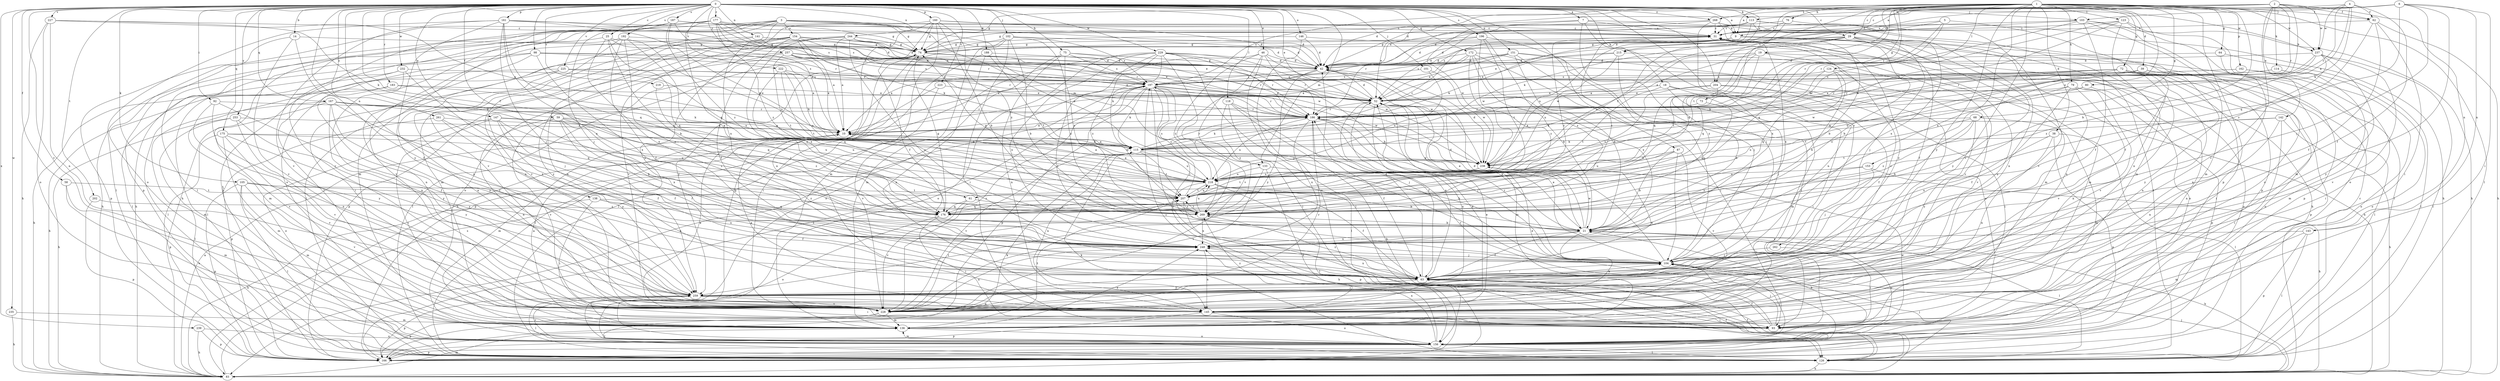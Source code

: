strict digraph  {
0;
1;
2;
3;
4;
5;
6;
7;
9;
10;
14;
18;
19;
21;
25;
29;
31;
38;
39;
42;
46;
52;
58;
59;
61;
62;
63;
64;
68;
72;
73;
74;
75;
76;
79;
80;
83;
87;
92;
93;
98;
101;
102;
103;
104;
105;
113;
114;
115;
118;
123;
124;
126;
133;
136;
138;
141;
142;
143;
145;
146;
147;
151;
153;
154;
156;
160;
161;
162;
166;
167;
172;
175;
176;
177;
183;
186;
187;
188;
192;
196;
197;
202;
204;
207;
215;
218;
219;
222;
223;
225;
227;
228;
229;
232;
235;
237;
238;
239;
244;
248;
253;
257;
259;
261;
262;
268;
269;
0 -> 7  [label=a];
0 -> 9  [label=a];
0 -> 14  [label=b];
0 -> 18  [label=b];
0 -> 25  [label=c];
0 -> 29  [label=c];
0 -> 46  [label=e];
0 -> 52  [label=e];
0 -> 58  [label=f];
0 -> 59  [label=f];
0 -> 61  [label=f];
0 -> 75  [label=h];
0 -> 87  [label=i];
0 -> 92  [label=i];
0 -> 98  [label=j];
0 -> 101  [label=j];
0 -> 102  [label=j];
0 -> 103  [label=j];
0 -> 105  [label=k];
0 -> 113  [label=k];
0 -> 118  [label=l];
0 -> 133  [label=m];
0 -> 138  [label=n];
0 -> 141  [label=n];
0 -> 146  [label=o];
0 -> 147  [label=o];
0 -> 151  [label=o];
0 -> 160  [label=p];
0 -> 161  [label=p];
0 -> 167  [label=q];
0 -> 172  [label=q];
0 -> 175  [label=q];
0 -> 176  [label=q];
0 -> 177  [label=r];
0 -> 183  [label=r];
0 -> 187  [label=s];
0 -> 188  [label=s];
0 -> 192  [label=s];
0 -> 196  [label=s];
0 -> 202  [label=t];
0 -> 204  [label=t];
0 -> 215  [label=u];
0 -> 219  [label=v];
0 -> 222  [label=v];
0 -> 223  [label=v];
0 -> 225  [label=v];
0 -> 227  [label=v];
0 -> 228  [label=v];
0 -> 229  [label=w];
0 -> 232  [label=w];
0 -> 235  [label=w];
0 -> 237  [label=w];
0 -> 239  [label=x];
0 -> 244  [label=x];
0 -> 253  [label=y];
0 -> 257  [label=y];
0 -> 261  [label=z];
0 -> 262  [label=z];
0 -> 268  [label=z];
1 -> 9  [label=a];
1 -> 19  [label=b];
1 -> 21  [label=b];
1 -> 29  [label=c];
1 -> 38  [label=d];
1 -> 39  [label=d];
1 -> 61  [label=f];
1 -> 62  [label=f];
1 -> 64  [label=g];
1 -> 68  [label=g];
1 -> 72  [label=g];
1 -> 73  [label=g];
1 -> 76  [label=h];
1 -> 79  [label=h];
1 -> 123  [label=l];
1 -> 124  [label=l];
1 -> 126  [label=l];
1 -> 153  [label=o];
1 -> 162  [label=p];
1 -> 166  [label=p];
1 -> 186  [label=r];
1 -> 197  [label=s];
1 -> 204  [label=t];
1 -> 207  [label=t];
1 -> 228  [label=v];
1 -> 237  [label=w];
1 -> 248  [label=x];
1 -> 259  [label=y];
2 -> 9  [label=a];
2 -> 62  [label=f];
2 -> 74  [label=g];
2 -> 80  [label=h];
2 -> 113  [label=k];
2 -> 114  [label=k];
2 -> 142  [label=n];
2 -> 143  [label=n];
2 -> 186  [label=r];
2 -> 215  [label=u];
2 -> 228  [label=v];
2 -> 237  [label=w];
3 -> 9  [label=a];
3 -> 31  [label=c];
3 -> 42  [label=d];
3 -> 83  [label=h];
3 -> 133  [label=m];
3 -> 136  [label=m];
3 -> 154  [label=o];
3 -> 156  [label=o];
3 -> 166  [label=p];
3 -> 218  [label=u];
3 -> 228  [label=v];
3 -> 248  [label=x];
4 -> 10  [label=a];
4 -> 42  [label=d];
4 -> 62  [label=f];
4 -> 63  [label=f];
4 -> 115  [label=k];
4 -> 186  [label=r];
4 -> 237  [label=w];
5 -> 31  [label=c];
5 -> 42  [label=d];
5 -> 63  [label=f];
5 -> 186  [label=r];
5 -> 238  [label=w];
6 -> 31  [label=c];
6 -> 42  [label=d];
6 -> 63  [label=f];
6 -> 93  [label=i];
6 -> 103  [label=j];
6 -> 104  [label=j];
6 -> 143  [label=n];
6 -> 176  [label=q];
6 -> 268  [label=z];
7 -> 31  [label=c];
7 -> 52  [label=e];
7 -> 104  [label=j];
7 -> 126  [label=l];
7 -> 145  [label=n];
7 -> 238  [label=w];
9 -> 21  [label=b];
9 -> 42  [label=d];
9 -> 63  [label=f];
9 -> 74  [label=g];
9 -> 115  [label=k];
9 -> 136  [label=m];
9 -> 166  [label=p];
9 -> 197  [label=s];
10 -> 115  [label=k];
10 -> 136  [label=m];
10 -> 238  [label=w];
14 -> 63  [label=f];
14 -> 74  [label=g];
14 -> 166  [label=p];
14 -> 228  [label=v];
18 -> 52  [label=e];
18 -> 93  [label=i];
18 -> 104  [label=j];
18 -> 136  [label=m];
18 -> 207  [label=t];
19 -> 10  [label=a];
19 -> 42  [label=d];
19 -> 156  [label=o];
19 -> 176  [label=q];
19 -> 207  [label=t];
19 -> 259  [label=y];
21 -> 42  [label=d];
21 -> 52  [label=e];
21 -> 63  [label=f];
21 -> 83  [label=h];
21 -> 126  [label=l];
21 -> 145  [label=n];
21 -> 156  [label=o];
21 -> 238  [label=w];
21 -> 248  [label=x];
25 -> 21  [label=b];
25 -> 74  [label=g];
25 -> 83  [label=h];
25 -> 176  [label=q];
25 -> 197  [label=s];
25 -> 248  [label=x];
29 -> 21  [label=b];
29 -> 52  [label=e];
29 -> 74  [label=g];
29 -> 104  [label=j];
29 -> 126  [label=l];
29 -> 145  [label=n];
29 -> 176  [label=q];
29 -> 218  [label=u];
29 -> 238  [label=w];
29 -> 259  [label=y];
31 -> 74  [label=g];
31 -> 136  [label=m];
31 -> 248  [label=x];
38 -> 115  [label=k];
38 -> 126  [label=l];
38 -> 145  [label=n];
38 -> 166  [label=p];
38 -> 248  [label=x];
39 -> 126  [label=l];
39 -> 197  [label=s];
39 -> 218  [label=u];
39 -> 259  [label=y];
42 -> 197  [label=s];
42 -> 259  [label=y];
42 -> 269  [label=z];
46 -> 10  [label=a];
46 -> 42  [label=d];
46 -> 126  [label=l];
46 -> 186  [label=r];
46 -> 228  [label=v];
46 -> 238  [label=w];
46 -> 269  [label=z];
52 -> 42  [label=d];
52 -> 63  [label=f];
52 -> 136  [label=m];
52 -> 145  [label=n];
52 -> 186  [label=r];
58 -> 136  [label=m];
58 -> 156  [label=o];
58 -> 207  [label=t];
59 -> 10  [label=a];
59 -> 63  [label=f];
59 -> 145  [label=n];
59 -> 207  [label=t];
59 -> 218  [label=u];
59 -> 228  [label=v];
59 -> 248  [label=x];
59 -> 269  [label=z];
61 -> 176  [label=q];
61 -> 228  [label=v];
61 -> 269  [label=z];
62 -> 31  [label=c];
62 -> 63  [label=f];
62 -> 83  [label=h];
62 -> 93  [label=i];
62 -> 269  [label=z];
63 -> 42  [label=d];
63 -> 52  [label=e];
63 -> 238  [label=w];
63 -> 248  [label=x];
63 -> 259  [label=y];
63 -> 269  [label=z];
64 -> 42  [label=d];
64 -> 126  [label=l];
64 -> 145  [label=n];
68 -> 10  [label=a];
68 -> 21  [label=b];
68 -> 136  [label=m];
68 -> 218  [label=u];
68 -> 259  [label=y];
68 -> 269  [label=z];
72 -> 93  [label=i];
72 -> 145  [label=n];
72 -> 156  [label=o];
72 -> 166  [label=p];
72 -> 186  [label=r];
72 -> 197  [label=s];
72 -> 228  [label=v];
72 -> 238  [label=w];
72 -> 269  [label=z];
73 -> 176  [label=q];
73 -> 186  [label=r];
74 -> 42  [label=d];
74 -> 52  [label=e];
74 -> 93  [label=i];
74 -> 126  [label=l];
74 -> 166  [label=p];
74 -> 259  [label=y];
75 -> 42  [label=d];
75 -> 145  [label=n];
75 -> 156  [label=o];
75 -> 186  [label=r];
75 -> 197  [label=s];
75 -> 269  [label=z];
76 -> 31  [label=c];
76 -> 42  [label=d];
76 -> 176  [label=q];
76 -> 228  [label=v];
79 -> 52  [label=e];
79 -> 63  [label=f];
79 -> 145  [label=n];
79 -> 166  [label=p];
79 -> 207  [label=t];
79 -> 228  [label=v];
80 -> 52  [label=e];
80 -> 145  [label=n];
80 -> 238  [label=w];
83 -> 10  [label=a];
83 -> 104  [label=j];
83 -> 136  [label=m];
83 -> 197  [label=s];
87 -> 21  [label=b];
87 -> 104  [label=j];
87 -> 218  [label=u];
87 -> 228  [label=v];
87 -> 238  [label=w];
92 -> 63  [label=f];
92 -> 145  [label=n];
92 -> 186  [label=r];
92 -> 259  [label=y];
93 -> 63  [label=f];
93 -> 104  [label=j];
93 -> 186  [label=r];
98 -> 10  [label=a];
98 -> 42  [label=d];
98 -> 93  [label=i];
98 -> 126  [label=l];
98 -> 145  [label=n];
98 -> 197  [label=s];
98 -> 248  [label=x];
101 -> 197  [label=s];
101 -> 218  [label=u];
101 -> 238  [label=w];
102 -> 21  [label=b];
102 -> 42  [label=d];
102 -> 74  [label=g];
102 -> 83  [label=h];
102 -> 93  [label=i];
102 -> 136  [label=m];
102 -> 197  [label=s];
102 -> 269  [label=z];
103 -> 31  [label=c];
103 -> 63  [label=f];
103 -> 83  [label=h];
103 -> 115  [label=k];
103 -> 136  [label=m];
103 -> 156  [label=o];
103 -> 176  [label=q];
104 -> 42  [label=d];
104 -> 52  [label=e];
104 -> 63  [label=f];
104 -> 186  [label=r];
105 -> 126  [label=l];
105 -> 136  [label=m];
105 -> 166  [label=p];
105 -> 207  [label=t];
105 -> 228  [label=v];
105 -> 259  [label=y];
105 -> 269  [label=z];
113 -> 31  [label=c];
113 -> 42  [label=d];
113 -> 52  [label=e];
113 -> 83  [label=h];
113 -> 136  [label=m];
113 -> 218  [label=u];
113 -> 248  [label=x];
114 -> 136  [label=m];
114 -> 156  [label=o];
114 -> 186  [label=r];
114 -> 197  [label=s];
115 -> 10  [label=a];
115 -> 31  [label=c];
115 -> 145  [label=n];
115 -> 186  [label=r];
115 -> 207  [label=t];
115 -> 218  [label=u];
115 -> 228  [label=v];
115 -> 238  [label=w];
118 -> 83  [label=h];
118 -> 104  [label=j];
118 -> 126  [label=l];
118 -> 186  [label=r];
118 -> 269  [label=z];
123 -> 31  [label=c];
123 -> 136  [label=m];
123 -> 145  [label=n];
123 -> 156  [label=o];
123 -> 186  [label=r];
123 -> 238  [label=w];
124 -> 21  [label=b];
124 -> 115  [label=k];
124 -> 156  [label=o];
124 -> 176  [label=q];
124 -> 197  [label=s];
126 -> 31  [label=c];
126 -> 63  [label=f];
126 -> 83  [label=h];
126 -> 104  [label=j];
126 -> 115  [label=k];
133 -> 21  [label=b];
133 -> 156  [label=o];
133 -> 218  [label=u];
133 -> 228  [label=v];
136 -> 10  [label=a];
136 -> 52  [label=e];
136 -> 74  [label=g];
136 -> 156  [label=o];
136 -> 207  [label=t];
136 -> 248  [label=x];
138 -> 63  [label=f];
138 -> 83  [label=h];
138 -> 93  [label=i];
138 -> 176  [label=q];
138 -> 248  [label=x];
141 -> 42  [label=d];
141 -> 74  [label=g];
141 -> 145  [label=n];
141 -> 228  [label=v];
142 -> 10  [label=a];
142 -> 83  [label=h];
142 -> 93  [label=i];
142 -> 145  [label=n];
142 -> 207  [label=t];
143 -> 126  [label=l];
143 -> 136  [label=m];
143 -> 166  [label=p];
143 -> 248  [label=x];
145 -> 10  [label=a];
145 -> 52  [label=e];
145 -> 93  [label=i];
145 -> 156  [label=o];
145 -> 166  [label=p];
145 -> 269  [label=z];
146 -> 42  [label=d];
146 -> 74  [label=g];
146 -> 83  [label=h];
146 -> 156  [label=o];
147 -> 10  [label=a];
147 -> 63  [label=f];
147 -> 93  [label=i];
147 -> 156  [label=o];
147 -> 218  [label=u];
147 -> 259  [label=y];
147 -> 269  [label=z];
151 -> 10  [label=a];
151 -> 21  [label=b];
151 -> 42  [label=d];
151 -> 52  [label=e];
151 -> 83  [label=h];
151 -> 93  [label=i];
151 -> 104  [label=j];
153 -> 83  [label=h];
153 -> 104  [label=j];
153 -> 218  [label=u];
153 -> 269  [label=z];
154 -> 10  [label=a];
154 -> 42  [label=d];
154 -> 63  [label=f];
154 -> 74  [label=g];
154 -> 115  [label=k];
154 -> 126  [label=l];
154 -> 136  [label=m];
154 -> 145  [label=n];
154 -> 186  [label=r];
154 -> 228  [label=v];
154 -> 238  [label=w];
156 -> 21  [label=b];
156 -> 104  [label=j];
156 -> 126  [label=l];
156 -> 136  [label=m];
156 -> 166  [label=p];
156 -> 197  [label=s];
156 -> 238  [label=w];
156 -> 248  [label=x];
156 -> 259  [label=y];
160 -> 21  [label=b];
160 -> 31  [label=c];
160 -> 42  [label=d];
160 -> 63  [label=f];
160 -> 74  [label=g];
160 -> 136  [label=m];
160 -> 145  [label=n];
160 -> 259  [label=y];
160 -> 269  [label=z];
161 -> 31  [label=c];
161 -> 104  [label=j];
161 -> 126  [label=l];
161 -> 176  [label=q];
161 -> 186  [label=r];
161 -> 197  [label=s];
161 -> 228  [label=v];
161 -> 248  [label=x];
161 -> 259  [label=y];
162 -> 52  [label=e];
162 -> 93  [label=i];
162 -> 156  [label=o];
162 -> 197  [label=s];
166 -> 52  [label=e];
166 -> 63  [label=f];
166 -> 115  [label=k];
166 -> 197  [label=s];
167 -> 63  [label=f];
167 -> 136  [label=m];
167 -> 176  [label=q];
167 -> 186  [label=r];
167 -> 218  [label=u];
167 -> 228  [label=v];
167 -> 248  [label=x];
167 -> 259  [label=y];
172 -> 10  [label=a];
172 -> 21  [label=b];
172 -> 42  [label=d];
172 -> 93  [label=i];
172 -> 156  [label=o];
172 -> 197  [label=s];
172 -> 248  [label=x];
172 -> 269  [label=z];
175 -> 115  [label=k];
175 -> 136  [label=m];
175 -> 166  [label=p];
175 -> 218  [label=u];
175 -> 228  [label=v];
175 -> 259  [label=y];
176 -> 31  [label=c];
176 -> 74  [label=g];
176 -> 93  [label=i];
176 -> 156  [label=o];
177 -> 31  [label=c];
177 -> 52  [label=e];
177 -> 74  [label=g];
177 -> 104  [label=j];
177 -> 126  [label=l];
177 -> 166  [label=p];
177 -> 176  [label=q];
177 -> 186  [label=r];
177 -> 197  [label=s];
177 -> 269  [label=z];
183 -> 52  [label=e];
183 -> 83  [label=h];
183 -> 115  [label=k];
183 -> 259  [label=y];
186 -> 10  [label=a];
186 -> 21  [label=b];
186 -> 63  [label=f];
186 -> 104  [label=j];
186 -> 115  [label=k];
186 -> 218  [label=u];
186 -> 248  [label=x];
187 -> 10  [label=a];
187 -> 31  [label=c];
187 -> 74  [label=g];
187 -> 156  [label=o];
187 -> 228  [label=v];
187 -> 238  [label=w];
187 -> 269  [label=z];
188 -> 42  [label=d];
188 -> 126  [label=l];
188 -> 145  [label=n];
188 -> 207  [label=t];
192 -> 63  [label=f];
192 -> 74  [label=g];
192 -> 83  [label=h];
192 -> 145  [label=n];
192 -> 176  [label=q];
192 -> 218  [label=u];
192 -> 248  [label=x];
196 -> 42  [label=d];
196 -> 74  [label=g];
196 -> 104  [label=j];
196 -> 207  [label=t];
196 -> 238  [label=w];
196 -> 269  [label=z];
197 -> 52  [label=e];
197 -> 83  [label=h];
197 -> 93  [label=i];
197 -> 104  [label=j];
197 -> 115  [label=k];
197 -> 166  [label=p];
197 -> 186  [label=r];
197 -> 228  [label=v];
197 -> 238  [label=w];
202 -> 166  [label=p];
202 -> 269  [label=z];
204 -> 21  [label=b];
204 -> 52  [label=e];
204 -> 63  [label=f];
204 -> 93  [label=i];
204 -> 207  [label=t];
207 -> 74  [label=g];
207 -> 166  [label=p];
207 -> 176  [label=q];
207 -> 197  [label=s];
207 -> 218  [label=u];
207 -> 269  [label=z];
215 -> 42  [label=d];
215 -> 52  [label=e];
215 -> 218  [label=u];
215 -> 228  [label=v];
215 -> 269  [label=z];
218 -> 10  [label=a];
218 -> 21  [label=b];
218 -> 63  [label=f];
218 -> 83  [label=h];
218 -> 126  [label=l];
218 -> 197  [label=s];
218 -> 207  [label=t];
219 -> 52  [label=e];
219 -> 176  [label=q];
222 -> 115  [label=k];
222 -> 176  [label=q];
222 -> 197  [label=s];
222 -> 207  [label=t];
222 -> 218  [label=u];
223 -> 52  [label=e];
223 -> 126  [label=l];
223 -> 228  [label=v];
225 -> 52  [label=e];
225 -> 126  [label=l];
225 -> 136  [label=m];
225 -> 145  [label=n];
225 -> 197  [label=s];
225 -> 218  [label=u];
227 -> 10  [label=a];
227 -> 31  [label=c];
227 -> 83  [label=h];
227 -> 115  [label=k];
227 -> 145  [label=n];
227 -> 156  [label=o];
228 -> 10  [label=a];
228 -> 31  [label=c];
228 -> 104  [label=j];
228 -> 126  [label=l];
228 -> 136  [label=m];
228 -> 166  [label=p];
228 -> 186  [label=r];
228 -> 207  [label=t];
228 -> 248  [label=x];
229 -> 21  [label=b];
229 -> 42  [label=d];
229 -> 63  [label=f];
229 -> 104  [label=j];
229 -> 115  [label=k];
229 -> 126  [label=l];
229 -> 156  [label=o];
229 -> 166  [label=p];
229 -> 186  [label=r];
229 -> 238  [label=w];
229 -> 248  [label=x];
229 -> 269  [label=z];
232 -> 83  [label=h];
232 -> 104  [label=j];
232 -> 126  [label=l];
232 -> 145  [label=n];
232 -> 197  [label=s];
235 -> 83  [label=h];
235 -> 136  [label=m];
237 -> 42  [label=d];
237 -> 104  [label=j];
237 -> 126  [label=l];
237 -> 186  [label=r];
237 -> 228  [label=v];
237 -> 259  [label=y];
237 -> 269  [label=z];
238 -> 10  [label=a];
238 -> 42  [label=d];
238 -> 207  [label=t];
238 -> 218  [label=u];
239 -> 83  [label=h];
239 -> 156  [label=o];
239 -> 166  [label=p];
244 -> 10  [label=a];
244 -> 42  [label=d];
244 -> 52  [label=e];
244 -> 74  [label=g];
244 -> 104  [label=j];
244 -> 156  [label=o];
244 -> 228  [label=v];
244 -> 248  [label=x];
248 -> 104  [label=j];
248 -> 145  [label=n];
253 -> 10  [label=a];
253 -> 83  [label=h];
253 -> 126  [label=l];
253 -> 228  [label=v];
253 -> 259  [label=y];
257 -> 10  [label=a];
257 -> 42  [label=d];
257 -> 52  [label=e];
257 -> 93  [label=i];
257 -> 186  [label=r];
257 -> 197  [label=s];
257 -> 207  [label=t];
257 -> 259  [label=y];
259 -> 31  [label=c];
259 -> 93  [label=i];
259 -> 126  [label=l];
259 -> 145  [label=n];
259 -> 166  [label=p];
259 -> 228  [label=v];
261 -> 10  [label=a];
261 -> 21  [label=b];
261 -> 63  [label=f];
261 -> 166  [label=p];
262 -> 93  [label=i];
262 -> 104  [label=j];
268 -> 31  [label=c];
268 -> 74  [label=g];
268 -> 145  [label=n];
268 -> 166  [label=p];
268 -> 186  [label=r];
268 -> 248  [label=x];
268 -> 259  [label=y];
269 -> 21  [label=b];
269 -> 31  [label=c];
269 -> 207  [label=t];
269 -> 218  [label=u];
269 -> 248  [label=x];
}
